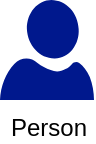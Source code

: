 <mxfile compressed="true" version="26.0.4"><diagram id="ibs-context" name="System Context Diagram"><mxGraphModel dx="908" dy="485" grid="1" gridSize="10" guides="1" tooltips="1" connect="1" arrows="1" fold="1" page="1" pageScale="1" pageWidth="1169" pageHeight="827" math="0" shadow="0"><root><object label="" doc-ref="README.md" prototype="Action:&#10;  location: ${base-uri}index.html" id="0"><mxCell/></object><mxCell id="1" parent="0"/><UserObject label="Person" processor="person.groovy#my-fragment" placeholders="1" greeting="%my-property% World!" route="/person" id="user"><mxCell style="sketch=0;aspect=fixed;pointerEvents=1;shadow=0;dashed=0;html=1;strokeColor=none;labelPosition=center;verticalLabelPosition=bottom;verticalAlign=top;align=center;fillColor=#00188D;shape=mxgraph.azure.user" parent="1" vertex="1"><mxGeometry x="230" y="440" width="47" height="50" as="geometry"/></mxCell></UserObject></root></mxGraphModel></diagram></mxfile>